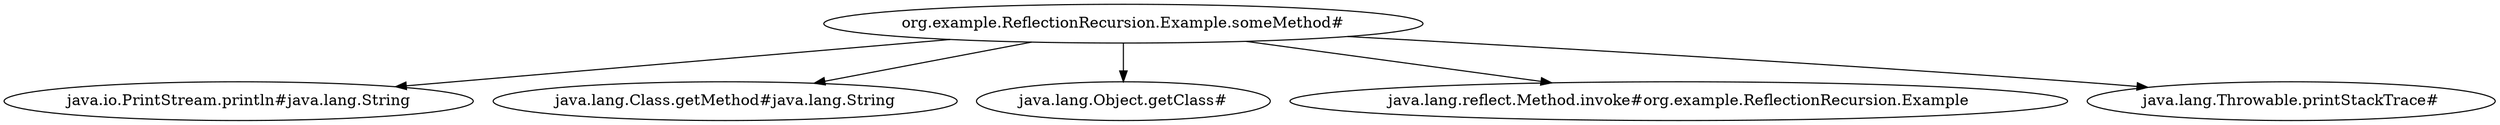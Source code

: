 strict digraph G {
  1 [ label="org.example.ReflectionRecursion.Example.someMethod#" ];
  2 [ label="java.io.PrintStream.println#java.lang.String" ];
  3 [ label="java.lang.Class.getMethod#java.lang.String" ];
  4 [ label="java.lang.Object.getClass#" ];
  5 [ label="java.lang.reflect.Method.invoke#org.example.ReflectionRecursion.Example" ];
  6 [ label="java.lang.Throwable.printStackTrace#" ];
  1 -> 2;
  1 -> 3;
  1 -> 4;
  1 -> 5;
  1 -> 6;
}
